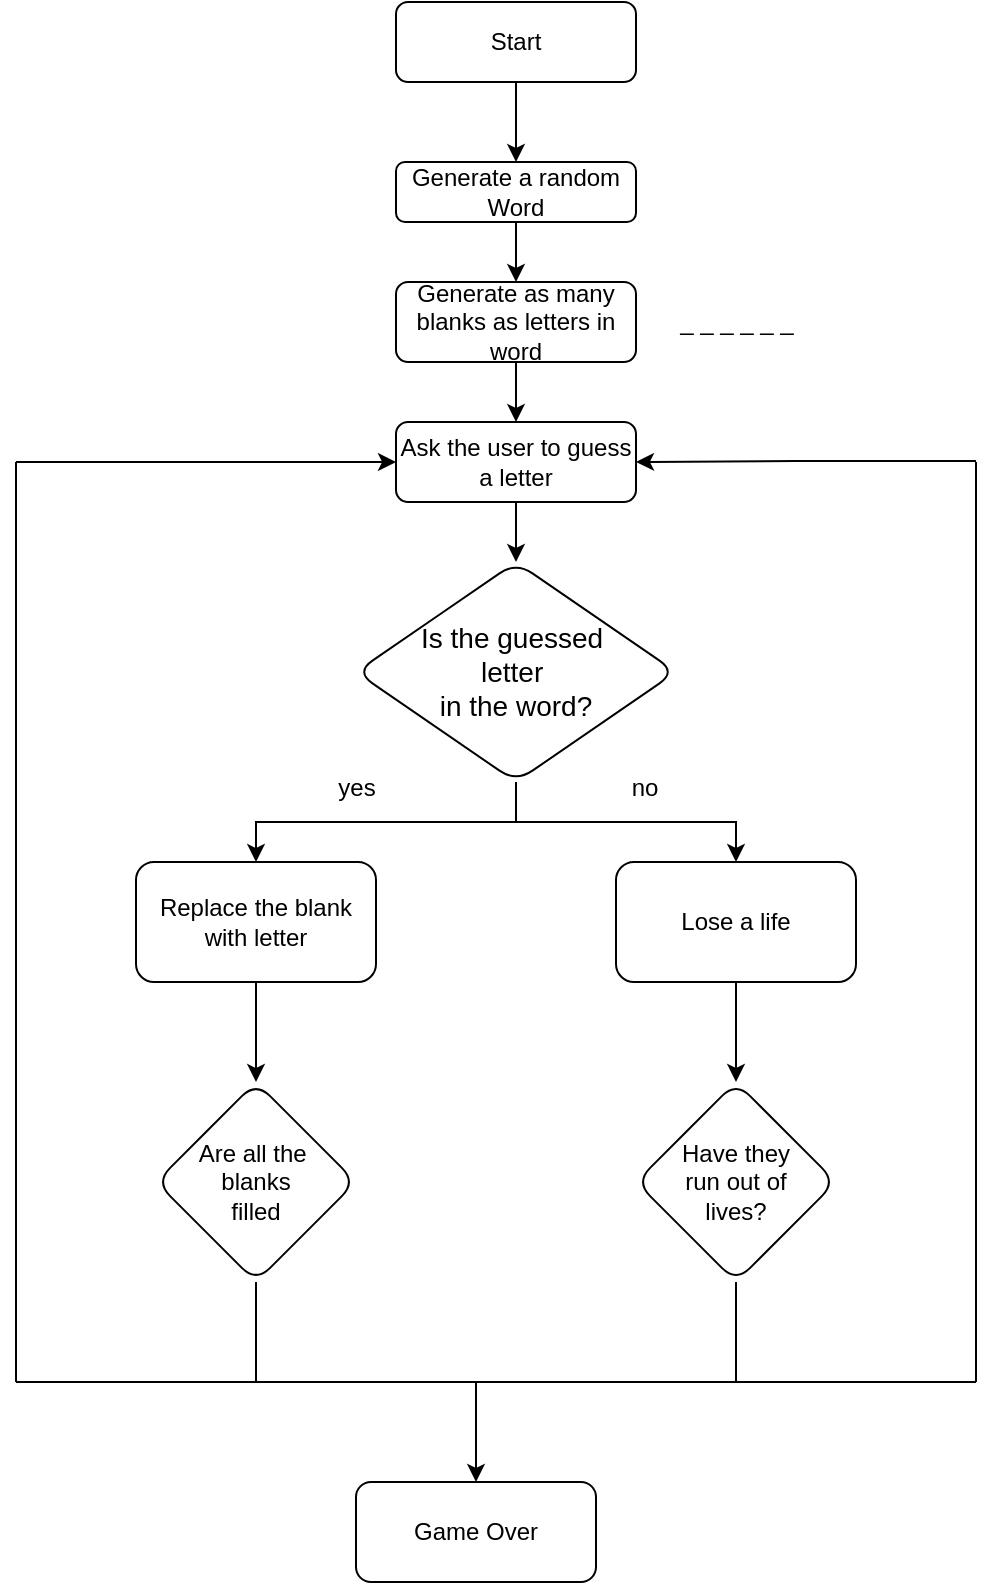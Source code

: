<mxfile version="26.1.1">
  <diagram name="Page-1" id="kGGpLBbBXEPsmgBESnrp">
    <mxGraphModel dx="1434" dy="772" grid="1" gridSize="10" guides="1" tooltips="1" connect="1" arrows="1" fold="1" page="1" pageScale="1" pageWidth="827" pageHeight="1169" math="0" shadow="0">
      <root>
        <mxCell id="0" />
        <mxCell id="1" parent="0" />
        <mxCell id="qkcrN9jC0wkOHxkFEvWr-31" value="" style="edgeStyle=orthogonalEdgeStyle;rounded=0;orthogonalLoop=1;jettySize=auto;html=1;" edge="1" parent="1" source="qkcrN9jC0wkOHxkFEvWr-29" target="qkcrN9jC0wkOHxkFEvWr-30">
          <mxGeometry relative="1" as="geometry" />
        </mxCell>
        <mxCell id="qkcrN9jC0wkOHxkFEvWr-29" value="Start" style="rounded=1;whiteSpace=wrap;html=1;" vertex="1" parent="1">
          <mxGeometry x="310" y="30" width="120" height="40" as="geometry" />
        </mxCell>
        <mxCell id="qkcrN9jC0wkOHxkFEvWr-33" value="" style="edgeStyle=orthogonalEdgeStyle;rounded=0;orthogonalLoop=1;jettySize=auto;html=1;" edge="1" parent="1" source="qkcrN9jC0wkOHxkFEvWr-30" target="qkcrN9jC0wkOHxkFEvWr-32">
          <mxGeometry relative="1" as="geometry" />
        </mxCell>
        <mxCell id="qkcrN9jC0wkOHxkFEvWr-30" value="Generate a random Word" style="whiteSpace=wrap;html=1;rounded=1;" vertex="1" parent="1">
          <mxGeometry x="310" y="110" width="120" height="30" as="geometry" />
        </mxCell>
        <mxCell id="qkcrN9jC0wkOHxkFEvWr-36" value="" style="edgeStyle=orthogonalEdgeStyle;rounded=0;orthogonalLoop=1;jettySize=auto;html=1;" edge="1" parent="1" source="qkcrN9jC0wkOHxkFEvWr-32" target="qkcrN9jC0wkOHxkFEvWr-35">
          <mxGeometry relative="1" as="geometry" />
        </mxCell>
        <mxCell id="qkcrN9jC0wkOHxkFEvWr-32" value="Generate as many blanks as letters in word" style="whiteSpace=wrap;html=1;rounded=1;" vertex="1" parent="1">
          <mxGeometry x="310" y="170" width="120" height="40" as="geometry" />
        </mxCell>
        <mxCell id="qkcrN9jC0wkOHxkFEvWr-34" value="_ _ _ _ _ _" style="text;html=1;align=center;verticalAlign=middle;resizable=0;points=[];autosize=1;strokeColor=none;fillColor=none;" vertex="1" parent="1">
          <mxGeometry x="440" y="175" width="80" height="30" as="geometry" />
        </mxCell>
        <mxCell id="qkcrN9jC0wkOHxkFEvWr-38" value="" style="edgeStyle=orthogonalEdgeStyle;rounded=0;orthogonalLoop=1;jettySize=auto;html=1;" edge="1" parent="1" source="qkcrN9jC0wkOHxkFEvWr-35" target="qkcrN9jC0wkOHxkFEvWr-37">
          <mxGeometry relative="1" as="geometry" />
        </mxCell>
        <mxCell id="qkcrN9jC0wkOHxkFEvWr-35" value="Ask the user to guess a letter" style="whiteSpace=wrap;html=1;rounded=1;" vertex="1" parent="1">
          <mxGeometry x="310" y="240" width="120" height="40" as="geometry" />
        </mxCell>
        <mxCell id="qkcrN9jC0wkOHxkFEvWr-42" value="" style="edgeStyle=orthogonalEdgeStyle;rounded=0;orthogonalLoop=1;jettySize=auto;html=1;" edge="1" parent="1" source="qkcrN9jC0wkOHxkFEvWr-37" target="qkcrN9jC0wkOHxkFEvWr-41">
          <mxGeometry relative="1" as="geometry" />
        </mxCell>
        <mxCell id="qkcrN9jC0wkOHxkFEvWr-44" value="" style="edgeStyle=orthogonalEdgeStyle;rounded=0;orthogonalLoop=1;jettySize=auto;html=1;" edge="1" parent="1" source="qkcrN9jC0wkOHxkFEvWr-37" target="qkcrN9jC0wkOHxkFEvWr-43">
          <mxGeometry relative="1" as="geometry" />
        </mxCell>
        <mxCell id="qkcrN9jC0wkOHxkFEvWr-37" value="&lt;font style=&quot;font-size: 14px;&quot;&gt;Is the guessed&amp;nbsp;&lt;/font&gt;&lt;div&gt;&lt;font style=&quot;font-size: 14px;&quot;&gt;letter&amp;nbsp;&lt;/font&gt;&lt;div&gt;&lt;font style=&quot;font-size: 14px;&quot;&gt;in the word?&lt;/font&gt;&lt;/div&gt;&lt;/div&gt;" style="rhombus;whiteSpace=wrap;html=1;rounded=1;" vertex="1" parent="1">
          <mxGeometry x="290" y="310" width="160" height="110" as="geometry" />
        </mxCell>
        <mxCell id="qkcrN9jC0wkOHxkFEvWr-48" value="" style="edgeStyle=orthogonalEdgeStyle;rounded=0;orthogonalLoop=1;jettySize=auto;html=1;" edge="1" parent="1" source="qkcrN9jC0wkOHxkFEvWr-41" target="qkcrN9jC0wkOHxkFEvWr-47">
          <mxGeometry relative="1" as="geometry" />
        </mxCell>
        <mxCell id="qkcrN9jC0wkOHxkFEvWr-41" value="Replace the blank with letter" style="whiteSpace=wrap;html=1;rounded=1;" vertex="1" parent="1">
          <mxGeometry x="180" y="460" width="120" height="60" as="geometry" />
        </mxCell>
        <mxCell id="qkcrN9jC0wkOHxkFEvWr-50" style="edgeStyle=orthogonalEdgeStyle;rounded=0;orthogonalLoop=1;jettySize=auto;html=1;exitX=0.5;exitY=1;exitDx=0;exitDy=0;" edge="1" parent="1" source="qkcrN9jC0wkOHxkFEvWr-43">
          <mxGeometry relative="1" as="geometry">
            <mxPoint x="480" y="570" as="targetPoint" />
          </mxGeometry>
        </mxCell>
        <mxCell id="qkcrN9jC0wkOHxkFEvWr-43" value="Lose a life" style="whiteSpace=wrap;html=1;rounded=1;" vertex="1" parent="1">
          <mxGeometry x="420" y="460" width="120" height="60" as="geometry" />
        </mxCell>
        <mxCell id="qkcrN9jC0wkOHxkFEvWr-45" value="yes" style="text;html=1;align=center;verticalAlign=middle;resizable=0;points=[];autosize=1;strokeColor=none;fillColor=none;" vertex="1" parent="1">
          <mxGeometry x="270" y="408" width="40" height="30" as="geometry" />
        </mxCell>
        <mxCell id="qkcrN9jC0wkOHxkFEvWr-46" value="no" style="text;html=1;align=center;verticalAlign=middle;resizable=0;points=[];autosize=1;strokeColor=none;fillColor=none;" vertex="1" parent="1">
          <mxGeometry x="414" y="408" width="40" height="30" as="geometry" />
        </mxCell>
        <mxCell id="qkcrN9jC0wkOHxkFEvWr-53" value="" style="edgeStyle=orthogonalEdgeStyle;rounded=0;orthogonalLoop=1;jettySize=auto;html=1;" edge="1" parent="1" source="qkcrN9jC0wkOHxkFEvWr-47" target="qkcrN9jC0wkOHxkFEvWr-52">
          <mxGeometry relative="1" as="geometry" />
        </mxCell>
        <mxCell id="qkcrN9jC0wkOHxkFEvWr-47" value="Are all the&amp;nbsp;&lt;div&gt;blanks&lt;/div&gt;&lt;div&gt;filled&lt;/div&gt;" style="rhombus;whiteSpace=wrap;html=1;rounded=1;" vertex="1" parent="1">
          <mxGeometry x="190" y="570" width="100" height="100" as="geometry" />
        </mxCell>
        <mxCell id="qkcrN9jC0wkOHxkFEvWr-49" value="Have they&lt;div&gt;run out of&lt;/div&gt;&lt;div&gt;lives?&lt;/div&gt;" style="rhombus;whiteSpace=wrap;html=1;rounded=1;" vertex="1" parent="1">
          <mxGeometry x="430" y="570" width="100" height="100" as="geometry" />
        </mxCell>
        <mxCell id="qkcrN9jC0wkOHxkFEvWr-52" value="Game Over" style="whiteSpace=wrap;html=1;rounded=1;" vertex="1" parent="1">
          <mxGeometry x="290" y="770" width="120" height="50" as="geometry" />
        </mxCell>
        <mxCell id="qkcrN9jC0wkOHxkFEvWr-55" value="" style="endArrow=none;html=1;rounded=0;entryX=0.5;entryY=1;entryDx=0;entryDy=0;" edge="1" parent="1" target="qkcrN9jC0wkOHxkFEvWr-49">
          <mxGeometry width="50" height="50" relative="1" as="geometry">
            <mxPoint x="480" y="720" as="sourcePoint" />
            <mxPoint x="540" y="700" as="targetPoint" />
          </mxGeometry>
        </mxCell>
        <mxCell id="qkcrN9jC0wkOHxkFEvWr-56" value="" style="endArrow=none;html=1;rounded=0;" edge="1" parent="1">
          <mxGeometry width="50" height="50" relative="1" as="geometry">
            <mxPoint x="350" y="720" as="sourcePoint" />
            <mxPoint x="480" y="720" as="targetPoint" />
            <Array as="points">
              <mxPoint x="394" y="720" />
            </Array>
          </mxGeometry>
        </mxCell>
        <mxCell id="qkcrN9jC0wkOHxkFEvWr-57" value="" style="endArrow=none;html=1;rounded=0;" edge="1" parent="1">
          <mxGeometry width="50" height="50" relative="1" as="geometry">
            <mxPoint x="120" y="720" as="sourcePoint" />
            <mxPoint x="240" y="720" as="targetPoint" />
          </mxGeometry>
        </mxCell>
        <mxCell id="qkcrN9jC0wkOHxkFEvWr-58" value="" style="endArrow=none;html=1;rounded=0;" edge="1" parent="1">
          <mxGeometry width="50" height="50" relative="1" as="geometry">
            <mxPoint x="480" y="720" as="sourcePoint" />
            <mxPoint x="600" y="720" as="targetPoint" />
          </mxGeometry>
        </mxCell>
        <mxCell id="qkcrN9jC0wkOHxkFEvWr-59" value="" style="endArrow=none;html=1;rounded=0;" edge="1" parent="1">
          <mxGeometry width="50" height="50" relative="1" as="geometry">
            <mxPoint x="120" y="260" as="sourcePoint" />
            <mxPoint x="120" y="720" as="targetPoint" />
          </mxGeometry>
        </mxCell>
        <mxCell id="qkcrN9jC0wkOHxkFEvWr-60" value="" style="endArrow=none;html=1;rounded=0;" edge="1" parent="1">
          <mxGeometry width="50" height="50" relative="1" as="geometry">
            <mxPoint x="600" y="260" as="sourcePoint" />
            <mxPoint x="600" y="720" as="targetPoint" />
          </mxGeometry>
        </mxCell>
        <mxCell id="qkcrN9jC0wkOHxkFEvWr-62" value="" style="endArrow=classic;html=1;rounded=0;entryX=0;entryY=0.5;entryDx=0;entryDy=0;" edge="1" parent="1" target="qkcrN9jC0wkOHxkFEvWr-35">
          <mxGeometry width="50" height="50" relative="1" as="geometry">
            <mxPoint x="120" y="260" as="sourcePoint" />
            <mxPoint x="180" y="220" as="targetPoint" />
          </mxGeometry>
        </mxCell>
        <mxCell id="qkcrN9jC0wkOHxkFEvWr-63" value="" style="endArrow=classic;html=1;rounded=0;entryX=1;entryY=0.5;entryDx=0;entryDy=0;" edge="1" parent="1" target="qkcrN9jC0wkOHxkFEvWr-35">
          <mxGeometry width="50" height="50" relative="1" as="geometry">
            <mxPoint x="600" y="259.5" as="sourcePoint" />
            <mxPoint x="450" y="260" as="targetPoint" />
            <Array as="points">
              <mxPoint x="510" y="259.5" />
            </Array>
          </mxGeometry>
        </mxCell>
      </root>
    </mxGraphModel>
  </diagram>
</mxfile>
